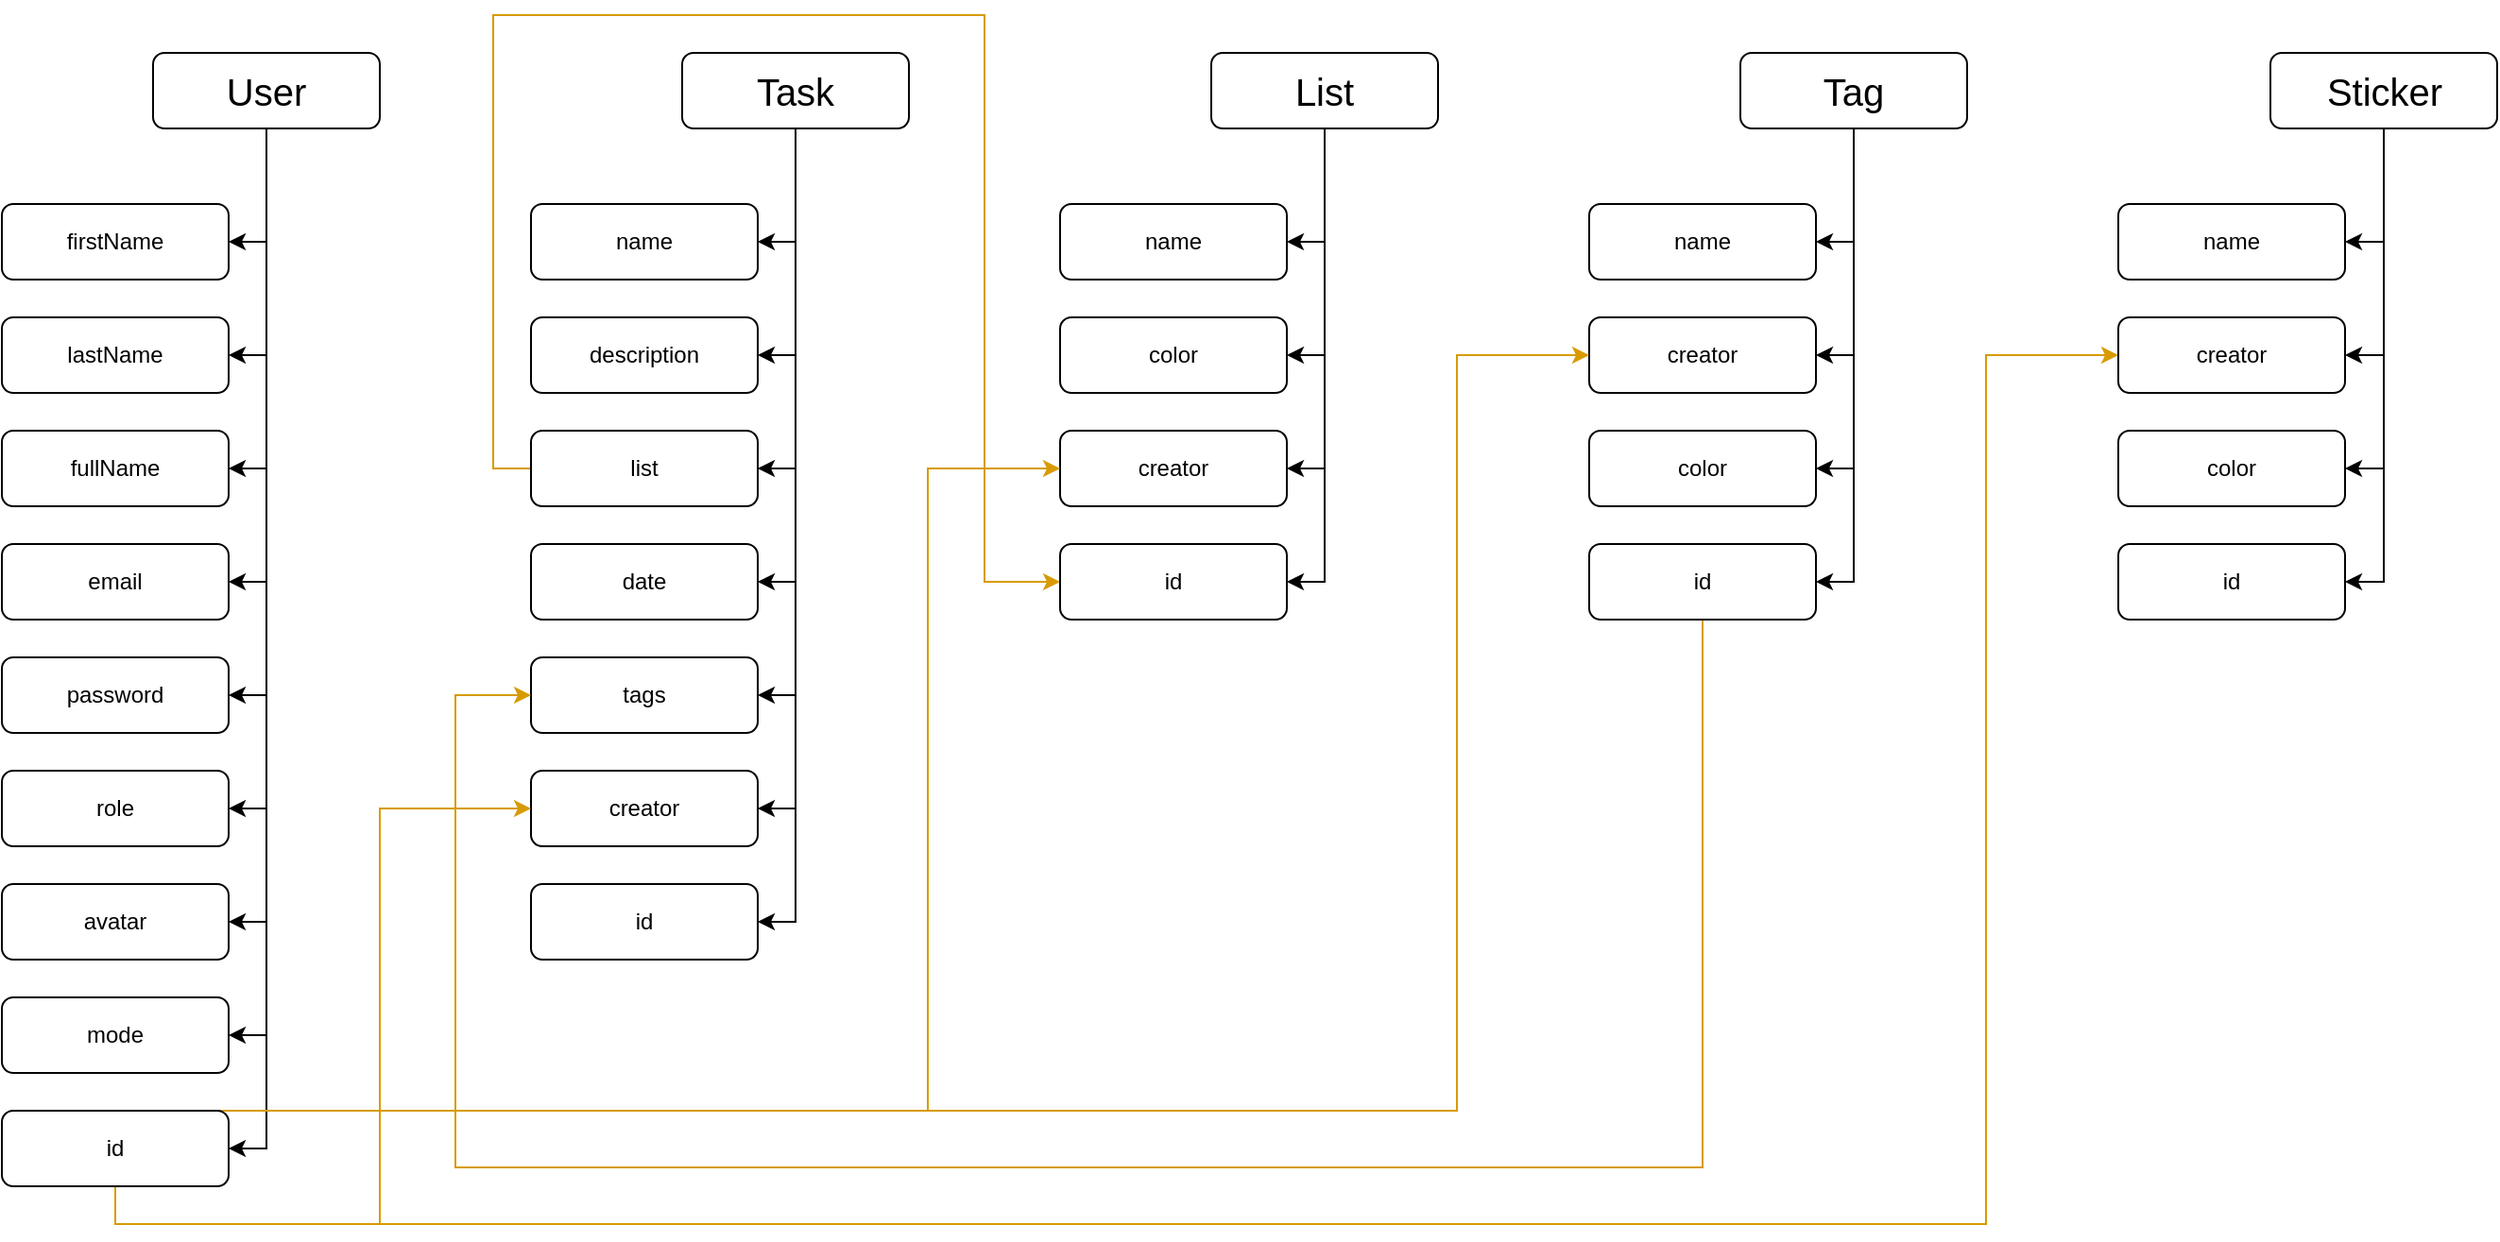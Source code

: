 <mxfile version="20.8.15" type="github">
  <diagram name="Сторінка-1" id="yX-WcIPcAPhyFYOsHAnq">
    <mxGraphModel dx="1050" dy="581" grid="1" gridSize="10" guides="1" tooltips="1" connect="1" arrows="1" fold="1" page="1" pageScale="1" pageWidth="827" pageHeight="1169" math="0" shadow="0">
      <root>
        <mxCell id="0" />
        <mxCell id="1" parent="0" />
        <mxCell id="bPqwzp7ZnL270aNOrmGc-12" style="edgeStyle=orthogonalEdgeStyle;rounded=0;orthogonalLoop=1;jettySize=auto;html=1;exitX=0.5;exitY=1;exitDx=0;exitDy=0;entryX=1;entryY=0.5;entryDx=0;entryDy=0;fontSize=12;" parent="1" source="bPqwzp7ZnL270aNOrmGc-2" target="bPqwzp7ZnL270aNOrmGc-3" edge="1">
          <mxGeometry relative="1" as="geometry" />
        </mxCell>
        <mxCell id="bPqwzp7ZnL270aNOrmGc-13" style="edgeStyle=orthogonalEdgeStyle;rounded=0;orthogonalLoop=1;jettySize=auto;html=1;exitX=0.5;exitY=1;exitDx=0;exitDy=0;entryX=1;entryY=0.5;entryDx=0;entryDy=0;fontSize=12;" parent="1" source="bPqwzp7ZnL270aNOrmGc-2" target="bPqwzp7ZnL270aNOrmGc-4" edge="1">
          <mxGeometry relative="1" as="geometry" />
        </mxCell>
        <mxCell id="bPqwzp7ZnL270aNOrmGc-14" style="edgeStyle=orthogonalEdgeStyle;rounded=0;orthogonalLoop=1;jettySize=auto;html=1;exitX=0.5;exitY=1;exitDx=0;exitDy=0;entryX=1;entryY=0.5;entryDx=0;entryDy=0;fontSize=12;" parent="1" source="bPqwzp7ZnL270aNOrmGc-2" target="bPqwzp7ZnL270aNOrmGc-5" edge="1">
          <mxGeometry relative="1" as="geometry" />
        </mxCell>
        <mxCell id="bPqwzp7ZnL270aNOrmGc-15" style="edgeStyle=orthogonalEdgeStyle;rounded=0;orthogonalLoop=1;jettySize=auto;html=1;exitX=0.5;exitY=1;exitDx=0;exitDy=0;entryX=1;entryY=0.5;entryDx=0;entryDy=0;fontSize=12;" parent="1" source="bPqwzp7ZnL270aNOrmGc-2" target="bPqwzp7ZnL270aNOrmGc-6" edge="1">
          <mxGeometry relative="1" as="geometry" />
        </mxCell>
        <mxCell id="bPqwzp7ZnL270aNOrmGc-16" style="edgeStyle=orthogonalEdgeStyle;rounded=0;orthogonalLoop=1;jettySize=auto;html=1;exitX=0.5;exitY=1;exitDx=0;exitDy=0;entryX=1;entryY=0.5;entryDx=0;entryDy=0;fontSize=12;" parent="1" source="bPqwzp7ZnL270aNOrmGc-2" target="bPqwzp7ZnL270aNOrmGc-7" edge="1">
          <mxGeometry relative="1" as="geometry" />
        </mxCell>
        <mxCell id="bPqwzp7ZnL270aNOrmGc-17" style="edgeStyle=orthogonalEdgeStyle;rounded=0;orthogonalLoop=1;jettySize=auto;html=1;exitX=0.5;exitY=1;exitDx=0;exitDy=0;entryX=1;entryY=0.5;entryDx=0;entryDy=0;fontSize=12;" parent="1" source="bPqwzp7ZnL270aNOrmGc-2" target="bPqwzp7ZnL270aNOrmGc-8" edge="1">
          <mxGeometry relative="1" as="geometry" />
        </mxCell>
        <mxCell id="bPqwzp7ZnL270aNOrmGc-18" style="edgeStyle=orthogonalEdgeStyle;rounded=0;orthogonalLoop=1;jettySize=auto;html=1;exitX=0.5;exitY=1;exitDx=0;exitDy=0;entryX=1;entryY=0.5;entryDx=0;entryDy=0;fontSize=12;" parent="1" source="bPqwzp7ZnL270aNOrmGc-2" target="bPqwzp7ZnL270aNOrmGc-9" edge="1">
          <mxGeometry relative="1" as="geometry" />
        </mxCell>
        <mxCell id="bPqwzp7ZnL270aNOrmGc-50" style="edgeStyle=orthogonalEdgeStyle;rounded=0;orthogonalLoop=1;jettySize=auto;html=1;exitX=0.5;exitY=1;exitDx=0;exitDy=0;entryX=1;entryY=0.5;entryDx=0;entryDy=0;fontSize=13;" parent="1" source="bPqwzp7ZnL270aNOrmGc-2" target="bPqwzp7ZnL270aNOrmGc-46" edge="1">
          <mxGeometry relative="1" as="geometry" />
        </mxCell>
        <mxCell id="bPqwzp7ZnL270aNOrmGc-61" style="edgeStyle=orthogonalEdgeStyle;rounded=0;orthogonalLoop=1;jettySize=auto;html=1;exitX=0.5;exitY=1;exitDx=0;exitDy=0;entryX=1;entryY=0.5;entryDx=0;entryDy=0;fontSize=13;" parent="1" source="bPqwzp7ZnL270aNOrmGc-2" target="bPqwzp7ZnL270aNOrmGc-60" edge="1">
          <mxGeometry relative="1" as="geometry" />
        </mxCell>
        <mxCell id="bPqwzp7ZnL270aNOrmGc-2" value="&lt;font style=&quot;font-size: 20px;&quot;&gt;User&lt;/font&gt;" style="rounded=1;whiteSpace=wrap;html=1;" parent="1" vertex="1">
          <mxGeometry x="120" y="80" width="120" height="40" as="geometry" />
        </mxCell>
        <mxCell id="bPqwzp7ZnL270aNOrmGc-3" value="&lt;font style=&quot;font-size: 12px;&quot;&gt;firstName&lt;/font&gt;" style="rounded=1;whiteSpace=wrap;html=1;" parent="1" vertex="1">
          <mxGeometry x="40" y="160" width="120" height="40" as="geometry" />
        </mxCell>
        <mxCell id="bPqwzp7ZnL270aNOrmGc-4" value="&lt;font style=&quot;font-size: 12px;&quot;&gt;lastName&lt;/font&gt;" style="rounded=1;whiteSpace=wrap;html=1;" parent="1" vertex="1">
          <mxGeometry x="40" y="220" width="120" height="40" as="geometry" />
        </mxCell>
        <mxCell id="bPqwzp7ZnL270aNOrmGc-5" value="&lt;font style=&quot;font-size: 12px;&quot;&gt;fullName&lt;/font&gt;" style="rounded=1;whiteSpace=wrap;html=1;" parent="1" vertex="1">
          <mxGeometry x="40" y="280" width="120" height="40" as="geometry" />
        </mxCell>
        <mxCell id="bPqwzp7ZnL270aNOrmGc-6" value="&lt;font style=&quot;font-size: 12px;&quot;&gt;email&lt;/font&gt;" style="rounded=1;whiteSpace=wrap;html=1;" parent="1" vertex="1">
          <mxGeometry x="40" y="340" width="120" height="40" as="geometry" />
        </mxCell>
        <mxCell id="bPqwzp7ZnL270aNOrmGc-7" value="&lt;font style=&quot;font-size: 12px;&quot;&gt;password&lt;/font&gt;" style="rounded=1;whiteSpace=wrap;html=1;" parent="1" vertex="1">
          <mxGeometry x="40" y="400" width="120" height="40" as="geometry" />
        </mxCell>
        <mxCell id="bPqwzp7ZnL270aNOrmGc-8" value="&lt;font style=&quot;font-size: 12px;&quot;&gt;role&lt;/font&gt;" style="rounded=1;whiteSpace=wrap;html=1;" parent="1" vertex="1">
          <mxGeometry x="40" y="460" width="120" height="40" as="geometry" />
        </mxCell>
        <mxCell id="bPqwzp7ZnL270aNOrmGc-9" value="&lt;font style=&quot;font-size: 12px;&quot;&gt;avatar&lt;/font&gt;" style="rounded=1;whiteSpace=wrap;html=1;" parent="1" vertex="1">
          <mxGeometry x="40" y="520" width="120" height="40" as="geometry" />
        </mxCell>
        <mxCell id="bPqwzp7ZnL270aNOrmGc-25" style="edgeStyle=orthogonalEdgeStyle;rounded=0;orthogonalLoop=1;jettySize=auto;html=1;exitX=0.5;exitY=1;exitDx=0;exitDy=0;entryX=1;entryY=0.5;entryDx=0;entryDy=0;fontSize=13;" parent="1" source="bPqwzp7ZnL270aNOrmGc-19" target="bPqwzp7ZnL270aNOrmGc-20" edge="1">
          <mxGeometry relative="1" as="geometry" />
        </mxCell>
        <mxCell id="bPqwzp7ZnL270aNOrmGc-26" style="edgeStyle=orthogonalEdgeStyle;rounded=0;orthogonalLoop=1;jettySize=auto;html=1;exitX=0.5;exitY=1;exitDx=0;exitDy=0;entryX=1;entryY=0.5;entryDx=0;entryDy=0;fontSize=13;" parent="1" source="bPqwzp7ZnL270aNOrmGc-19" target="bPqwzp7ZnL270aNOrmGc-21" edge="1">
          <mxGeometry relative="1" as="geometry" />
        </mxCell>
        <mxCell id="bPqwzp7ZnL270aNOrmGc-27" style="edgeStyle=orthogonalEdgeStyle;rounded=0;orthogonalLoop=1;jettySize=auto;html=1;exitX=0.5;exitY=1;exitDx=0;exitDy=0;entryX=1;entryY=0.5;entryDx=0;entryDy=0;fontSize=13;" parent="1" source="bPqwzp7ZnL270aNOrmGc-19" target="bPqwzp7ZnL270aNOrmGc-22" edge="1">
          <mxGeometry relative="1" as="geometry" />
        </mxCell>
        <mxCell id="bPqwzp7ZnL270aNOrmGc-28" style="edgeStyle=orthogonalEdgeStyle;rounded=0;orthogonalLoop=1;jettySize=auto;html=1;exitX=0.5;exitY=1;exitDx=0;exitDy=0;entryX=1;entryY=0.5;entryDx=0;entryDy=0;fontSize=13;" parent="1" source="bPqwzp7ZnL270aNOrmGc-19" target="bPqwzp7ZnL270aNOrmGc-23" edge="1">
          <mxGeometry relative="1" as="geometry" />
        </mxCell>
        <mxCell id="bPqwzp7ZnL270aNOrmGc-29" style="edgeStyle=orthogonalEdgeStyle;rounded=0;orthogonalLoop=1;jettySize=auto;html=1;exitX=0.5;exitY=1;exitDx=0;exitDy=0;entryX=1;entryY=0.5;entryDx=0;entryDy=0;fontSize=13;" parent="1" source="bPqwzp7ZnL270aNOrmGc-19" target="bPqwzp7ZnL270aNOrmGc-24" edge="1">
          <mxGeometry relative="1" as="geometry" />
        </mxCell>
        <mxCell id="bPqwzp7ZnL270aNOrmGc-39" style="edgeStyle=orthogonalEdgeStyle;rounded=0;orthogonalLoop=1;jettySize=auto;html=1;exitX=0.5;exitY=1;exitDx=0;exitDy=0;entryX=1;entryY=0.5;entryDx=0;entryDy=0;fontSize=13;" parent="1" source="bPqwzp7ZnL270aNOrmGc-19" target="bPqwzp7ZnL270aNOrmGc-38" edge="1">
          <mxGeometry relative="1" as="geometry" />
        </mxCell>
        <mxCell id="bPqwzp7ZnL270aNOrmGc-51" style="edgeStyle=orthogonalEdgeStyle;rounded=0;orthogonalLoop=1;jettySize=auto;html=1;exitX=0.5;exitY=1;exitDx=0;exitDy=0;entryX=1;entryY=0.5;entryDx=0;entryDy=0;fontSize=13;" parent="1" source="bPqwzp7ZnL270aNOrmGc-19" target="bPqwzp7ZnL270aNOrmGc-47" edge="1">
          <mxGeometry relative="1" as="geometry" />
        </mxCell>
        <mxCell id="bPqwzp7ZnL270aNOrmGc-19" value="&lt;span style=&quot;font-size: 20px;&quot;&gt;Task&lt;/span&gt;" style="rounded=1;whiteSpace=wrap;html=1;" parent="1" vertex="1">
          <mxGeometry x="400" y="80" width="120" height="40" as="geometry" />
        </mxCell>
        <mxCell id="bPqwzp7ZnL270aNOrmGc-20" value="&lt;font style=&quot;font-size: 12px;&quot;&gt;name&lt;/font&gt;" style="rounded=1;whiteSpace=wrap;html=1;" parent="1" vertex="1">
          <mxGeometry x="320" y="160" width="120" height="40" as="geometry" />
        </mxCell>
        <mxCell id="bPqwzp7ZnL270aNOrmGc-21" value="&lt;font style=&quot;font-size: 12px;&quot;&gt;description&lt;/font&gt;" style="rounded=1;whiteSpace=wrap;html=1;" parent="1" vertex="1">
          <mxGeometry x="320" y="220" width="120" height="40" as="geometry" />
        </mxCell>
        <mxCell id="bPqwzp7ZnL270aNOrmGc-58" style="edgeStyle=orthogonalEdgeStyle;rounded=0;orthogonalLoop=1;jettySize=auto;html=1;exitX=0;exitY=0.5;exitDx=0;exitDy=0;entryX=0;entryY=0.5;entryDx=0;entryDy=0;fontSize=13;fillColor=#ffe6cc;strokeColor=#d79b00;" parent="1" source="bPqwzp7ZnL270aNOrmGc-22" target="bPqwzp7ZnL270aNOrmGc-48" edge="1">
          <mxGeometry relative="1" as="geometry">
            <Array as="points">
              <mxPoint x="300" y="300" />
              <mxPoint x="300" y="60" />
              <mxPoint x="560" y="60" />
              <mxPoint x="560" y="360" />
            </Array>
          </mxGeometry>
        </mxCell>
        <mxCell id="bPqwzp7ZnL270aNOrmGc-22" value="&lt;font style=&quot;font-size: 12px;&quot;&gt;list&lt;/font&gt;" style="rounded=1;whiteSpace=wrap;html=1;" parent="1" vertex="1">
          <mxGeometry x="320" y="280" width="120" height="40" as="geometry" />
        </mxCell>
        <mxCell id="bPqwzp7ZnL270aNOrmGc-23" value="&lt;font style=&quot;font-size: 12px;&quot;&gt;date&lt;/font&gt;" style="rounded=1;whiteSpace=wrap;html=1;" parent="1" vertex="1">
          <mxGeometry x="320" y="340" width="120" height="40" as="geometry" />
        </mxCell>
        <mxCell id="bPqwzp7ZnL270aNOrmGc-24" value="&lt;font style=&quot;font-size: 12px;&quot;&gt;tags&lt;/font&gt;" style="rounded=1;whiteSpace=wrap;html=1;" parent="1" vertex="1">
          <mxGeometry x="320" y="400" width="120" height="40" as="geometry" />
        </mxCell>
        <mxCell id="bPqwzp7ZnL270aNOrmGc-33" style="edgeStyle=orthogonalEdgeStyle;rounded=0;orthogonalLoop=1;jettySize=auto;html=1;exitX=0.5;exitY=1;exitDx=0;exitDy=0;entryX=1;entryY=0.5;entryDx=0;entryDy=0;fontSize=13;" parent="1" source="bPqwzp7ZnL270aNOrmGc-30" target="bPqwzp7ZnL270aNOrmGc-31" edge="1">
          <mxGeometry relative="1" as="geometry" />
        </mxCell>
        <mxCell id="bPqwzp7ZnL270aNOrmGc-34" style="edgeStyle=orthogonalEdgeStyle;rounded=0;orthogonalLoop=1;jettySize=auto;html=1;exitX=0.5;exitY=1;exitDx=0;exitDy=0;entryX=1;entryY=0.5;entryDx=0;entryDy=0;fontSize=13;" parent="1" source="bPqwzp7ZnL270aNOrmGc-30" target="bPqwzp7ZnL270aNOrmGc-32" edge="1">
          <mxGeometry relative="1" as="geometry" />
        </mxCell>
        <mxCell id="bPqwzp7ZnL270aNOrmGc-52" style="edgeStyle=orthogonalEdgeStyle;rounded=0;orthogonalLoop=1;jettySize=auto;html=1;exitX=0.5;exitY=1;exitDx=0;exitDy=0;entryX=1;entryY=0.5;entryDx=0;entryDy=0;fontSize=13;" parent="1" source="bPqwzp7ZnL270aNOrmGc-30" target="bPqwzp7ZnL270aNOrmGc-40" edge="1">
          <mxGeometry relative="1" as="geometry" />
        </mxCell>
        <mxCell id="bPqwzp7ZnL270aNOrmGc-53" style="edgeStyle=orthogonalEdgeStyle;rounded=0;orthogonalLoop=1;jettySize=auto;html=1;exitX=0.5;exitY=1;exitDx=0;exitDy=0;entryX=1;entryY=0.5;entryDx=0;entryDy=0;fontSize=13;" parent="1" source="bPqwzp7ZnL270aNOrmGc-30" target="bPqwzp7ZnL270aNOrmGc-48" edge="1">
          <mxGeometry relative="1" as="geometry" />
        </mxCell>
        <mxCell id="bPqwzp7ZnL270aNOrmGc-30" value="&lt;span style=&quot;font-size: 20px;&quot;&gt;List&lt;/span&gt;" style="rounded=1;whiteSpace=wrap;html=1;" parent="1" vertex="1">
          <mxGeometry x="680" y="80" width="120" height="40" as="geometry" />
        </mxCell>
        <mxCell id="bPqwzp7ZnL270aNOrmGc-31" value="&lt;font style=&quot;font-size: 12px;&quot;&gt;name&lt;/font&gt;" style="rounded=1;whiteSpace=wrap;html=1;" parent="1" vertex="1">
          <mxGeometry x="600" y="160" width="120" height="40" as="geometry" />
        </mxCell>
        <mxCell id="bPqwzp7ZnL270aNOrmGc-32" value="&lt;font style=&quot;font-size: 12px;&quot;&gt;color&lt;/font&gt;" style="rounded=1;whiteSpace=wrap;html=1;" parent="1" vertex="1">
          <mxGeometry x="600" y="220" width="120" height="40" as="geometry" />
        </mxCell>
        <mxCell id="bPqwzp7ZnL270aNOrmGc-41" style="edgeStyle=orthogonalEdgeStyle;rounded=0;orthogonalLoop=1;jettySize=auto;html=1;exitX=0.5;exitY=1;exitDx=0;exitDy=0;entryX=1;entryY=0.5;entryDx=0;entryDy=0;fontSize=13;" parent="1" source="bPqwzp7ZnL270aNOrmGc-35" target="bPqwzp7ZnL270aNOrmGc-36" edge="1">
          <mxGeometry relative="1" as="geometry" />
        </mxCell>
        <mxCell id="bPqwzp7ZnL270aNOrmGc-42" style="edgeStyle=orthogonalEdgeStyle;rounded=0;orthogonalLoop=1;jettySize=auto;html=1;exitX=0.5;exitY=1;exitDx=0;exitDy=0;entryX=1;entryY=0.5;entryDx=0;entryDy=0;fontSize=13;" parent="1" source="bPqwzp7ZnL270aNOrmGc-35" target="bPqwzp7ZnL270aNOrmGc-37" edge="1">
          <mxGeometry relative="1" as="geometry" />
        </mxCell>
        <mxCell id="bPqwzp7ZnL270aNOrmGc-44" style="edgeStyle=orthogonalEdgeStyle;rounded=0;orthogonalLoop=1;jettySize=auto;html=1;exitX=0.5;exitY=1;exitDx=0;exitDy=0;entryX=1;entryY=0.5;entryDx=0;entryDy=0;fontSize=13;" parent="1" source="bPqwzp7ZnL270aNOrmGc-35" target="bPqwzp7ZnL270aNOrmGc-43" edge="1">
          <mxGeometry relative="1" as="geometry" />
        </mxCell>
        <mxCell id="bPqwzp7ZnL270aNOrmGc-54" style="edgeStyle=orthogonalEdgeStyle;rounded=0;orthogonalLoop=1;jettySize=auto;html=1;exitX=0.5;exitY=1;exitDx=0;exitDy=0;entryX=1;entryY=0.5;entryDx=0;entryDy=0;fontSize=13;" parent="1" source="bPqwzp7ZnL270aNOrmGc-35" target="bPqwzp7ZnL270aNOrmGc-49" edge="1">
          <mxGeometry relative="1" as="geometry" />
        </mxCell>
        <mxCell id="bPqwzp7ZnL270aNOrmGc-35" value="&lt;span style=&quot;font-size: 20px;&quot;&gt;Tag&lt;/span&gt;" style="rounded=1;whiteSpace=wrap;html=1;" parent="1" vertex="1">
          <mxGeometry x="960" y="80" width="120" height="40" as="geometry" />
        </mxCell>
        <mxCell id="bPqwzp7ZnL270aNOrmGc-36" value="&lt;font style=&quot;font-size: 12px;&quot;&gt;name&lt;/font&gt;" style="rounded=1;whiteSpace=wrap;html=1;" parent="1" vertex="1">
          <mxGeometry x="880" y="160" width="120" height="40" as="geometry" />
        </mxCell>
        <mxCell id="bPqwzp7ZnL270aNOrmGc-37" value="&lt;font style=&quot;font-size: 12px;&quot;&gt;creator&lt;/font&gt;" style="rounded=1;whiteSpace=wrap;html=1;" parent="1" vertex="1">
          <mxGeometry x="880" y="220" width="120" height="40" as="geometry" />
        </mxCell>
        <mxCell id="bPqwzp7ZnL270aNOrmGc-38" value="&lt;font style=&quot;font-size: 12px;&quot;&gt;creator&lt;/font&gt;" style="rounded=1;whiteSpace=wrap;html=1;" parent="1" vertex="1">
          <mxGeometry x="320" y="460" width="120" height="40" as="geometry" />
        </mxCell>
        <mxCell id="bPqwzp7ZnL270aNOrmGc-40" value="&lt;font style=&quot;font-size: 12px;&quot;&gt;creator&lt;/font&gt;" style="rounded=1;whiteSpace=wrap;html=1;" parent="1" vertex="1">
          <mxGeometry x="600" y="280" width="120" height="40" as="geometry" />
        </mxCell>
        <mxCell id="bPqwzp7ZnL270aNOrmGc-43" value="&lt;font style=&quot;font-size: 12px;&quot;&gt;color&lt;/font&gt;" style="rounded=1;whiteSpace=wrap;html=1;" parent="1" vertex="1">
          <mxGeometry x="880" y="280" width="120" height="40" as="geometry" />
        </mxCell>
        <mxCell id="bPqwzp7ZnL270aNOrmGc-55" style="edgeStyle=orthogonalEdgeStyle;rounded=0;orthogonalLoop=1;jettySize=auto;html=1;exitX=0.5;exitY=1;exitDx=0;exitDy=0;entryX=0;entryY=0.5;entryDx=0;entryDy=0;fontSize=13;fillColor=#ffe6cc;strokeColor=#d79b00;" parent="1" source="bPqwzp7ZnL270aNOrmGc-46" target="bPqwzp7ZnL270aNOrmGc-38" edge="1">
          <mxGeometry relative="1" as="geometry" />
        </mxCell>
        <mxCell id="bPqwzp7ZnL270aNOrmGc-56" style="edgeStyle=orthogonalEdgeStyle;rounded=0;orthogonalLoop=1;jettySize=auto;html=1;exitX=0.5;exitY=1;exitDx=0;exitDy=0;fontSize=13;entryX=0;entryY=0.5;entryDx=0;entryDy=0;fillColor=#ffe6cc;strokeColor=#d79b00;" parent="1" source="bPqwzp7ZnL270aNOrmGc-46" target="bPqwzp7ZnL270aNOrmGc-40" edge="1">
          <mxGeometry relative="1" as="geometry">
            <mxPoint x="540" y="300" as="targetPoint" />
            <Array as="points">
              <mxPoint x="100" y="640" />
              <mxPoint x="530" y="640" />
              <mxPoint x="530" y="300" />
            </Array>
          </mxGeometry>
        </mxCell>
        <mxCell id="bPqwzp7ZnL270aNOrmGc-57" style="edgeStyle=orthogonalEdgeStyle;rounded=0;orthogonalLoop=1;jettySize=auto;html=1;exitX=0.5;exitY=1;exitDx=0;exitDy=0;entryX=0;entryY=0.5;entryDx=0;entryDy=0;fontSize=13;fillColor=#ffe6cc;strokeColor=#d79b00;" parent="1" source="bPqwzp7ZnL270aNOrmGc-46" target="bPqwzp7ZnL270aNOrmGc-37" edge="1">
          <mxGeometry relative="1" as="geometry">
            <Array as="points">
              <mxPoint x="100" y="640" />
              <mxPoint x="810" y="640" />
              <mxPoint x="810" y="240" />
            </Array>
          </mxGeometry>
        </mxCell>
        <mxCell id="bPqwzp7ZnL270aNOrmGc-71" style="edgeStyle=orthogonalEdgeStyle;rounded=0;orthogonalLoop=1;jettySize=auto;html=1;exitX=0.5;exitY=1;exitDx=0;exitDy=0;entryX=0;entryY=0.5;entryDx=0;entryDy=0;fontSize=13;fillColor=#ffe6cc;strokeColor=#d79b00;" parent="1" source="bPqwzp7ZnL270aNOrmGc-46" target="bPqwzp7ZnL270aNOrmGc-64" edge="1">
          <mxGeometry relative="1" as="geometry">
            <Array as="points">
              <mxPoint x="100" y="700" />
              <mxPoint x="1090" y="700" />
              <mxPoint x="1090" y="240" />
            </Array>
          </mxGeometry>
        </mxCell>
        <mxCell id="bPqwzp7ZnL270aNOrmGc-46" value="&lt;font style=&quot;font-size: 12px;&quot;&gt;id&lt;/font&gt;" style="rounded=1;whiteSpace=wrap;html=1;" parent="1" vertex="1">
          <mxGeometry x="40" y="640" width="120" height="40" as="geometry" />
        </mxCell>
        <mxCell id="bPqwzp7ZnL270aNOrmGc-47" value="&lt;font style=&quot;font-size: 12px;&quot;&gt;id&lt;/font&gt;" style="rounded=1;whiteSpace=wrap;html=1;" parent="1" vertex="1">
          <mxGeometry x="320" y="520" width="120" height="40" as="geometry" />
        </mxCell>
        <mxCell id="bPqwzp7ZnL270aNOrmGc-48" value="&lt;font style=&quot;font-size: 12px;&quot;&gt;id&lt;/font&gt;" style="rounded=1;whiteSpace=wrap;html=1;" parent="1" vertex="1">
          <mxGeometry x="600" y="340" width="120" height="40" as="geometry" />
        </mxCell>
        <mxCell id="bPqwzp7ZnL270aNOrmGc-59" style="edgeStyle=orthogonalEdgeStyle;rounded=0;orthogonalLoop=1;jettySize=auto;html=1;exitX=0.5;exitY=1;exitDx=0;exitDy=0;entryX=0;entryY=0.5;entryDx=0;entryDy=0;fontSize=13;fillColor=#ffe6cc;strokeColor=#d79b00;" parent="1" source="bPqwzp7ZnL270aNOrmGc-49" target="bPqwzp7ZnL270aNOrmGc-24" edge="1">
          <mxGeometry relative="1" as="geometry">
            <Array as="points">
              <mxPoint x="940" y="670" />
              <mxPoint x="280" y="670" />
              <mxPoint x="280" y="420" />
            </Array>
          </mxGeometry>
        </mxCell>
        <mxCell id="bPqwzp7ZnL270aNOrmGc-49" value="&lt;font style=&quot;font-size: 12px;&quot;&gt;id&lt;/font&gt;" style="rounded=1;whiteSpace=wrap;html=1;" parent="1" vertex="1">
          <mxGeometry x="880" y="340" width="120" height="40" as="geometry" />
        </mxCell>
        <mxCell id="bPqwzp7ZnL270aNOrmGc-60" value="&lt;font style=&quot;font-size: 12px;&quot;&gt;mode&lt;/font&gt;" style="rounded=1;whiteSpace=wrap;html=1;" parent="1" vertex="1">
          <mxGeometry x="40" y="580" width="120" height="40" as="geometry" />
        </mxCell>
        <mxCell id="bPqwzp7ZnL270aNOrmGc-67" style="edgeStyle=orthogonalEdgeStyle;rounded=0;orthogonalLoop=1;jettySize=auto;html=1;exitX=0.5;exitY=1;exitDx=0;exitDy=0;entryX=1;entryY=0.5;entryDx=0;entryDy=0;fontSize=13;" parent="1" source="bPqwzp7ZnL270aNOrmGc-62" target="bPqwzp7ZnL270aNOrmGc-63" edge="1">
          <mxGeometry relative="1" as="geometry" />
        </mxCell>
        <mxCell id="bPqwzp7ZnL270aNOrmGc-68" style="edgeStyle=orthogonalEdgeStyle;rounded=0;orthogonalLoop=1;jettySize=auto;html=1;exitX=0.5;exitY=1;exitDx=0;exitDy=0;entryX=1;entryY=0.5;entryDx=0;entryDy=0;fontSize=13;" parent="1" source="bPqwzp7ZnL270aNOrmGc-62" target="bPqwzp7ZnL270aNOrmGc-64" edge="1">
          <mxGeometry relative="1" as="geometry" />
        </mxCell>
        <mxCell id="bPqwzp7ZnL270aNOrmGc-69" style="edgeStyle=orthogonalEdgeStyle;rounded=0;orthogonalLoop=1;jettySize=auto;html=1;exitX=0.5;exitY=1;exitDx=0;exitDy=0;entryX=1;entryY=0.5;entryDx=0;entryDy=0;fontSize=13;" parent="1" source="bPqwzp7ZnL270aNOrmGc-62" target="bPqwzp7ZnL270aNOrmGc-65" edge="1">
          <mxGeometry relative="1" as="geometry" />
        </mxCell>
        <mxCell id="bPqwzp7ZnL270aNOrmGc-70" style="edgeStyle=orthogonalEdgeStyle;rounded=0;orthogonalLoop=1;jettySize=auto;html=1;exitX=0.5;exitY=1;exitDx=0;exitDy=0;entryX=1;entryY=0.5;entryDx=0;entryDy=0;fontSize=13;" parent="1" source="bPqwzp7ZnL270aNOrmGc-62" target="bPqwzp7ZnL270aNOrmGc-66" edge="1">
          <mxGeometry relative="1" as="geometry" />
        </mxCell>
        <mxCell id="bPqwzp7ZnL270aNOrmGc-62" value="&lt;span style=&quot;font-size: 20px;&quot;&gt;Sticker&lt;/span&gt;" style="rounded=1;whiteSpace=wrap;html=1;" parent="1" vertex="1">
          <mxGeometry x="1240.5" y="80" width="120" height="40" as="geometry" />
        </mxCell>
        <mxCell id="bPqwzp7ZnL270aNOrmGc-63" value="&lt;font style=&quot;font-size: 12px;&quot;&gt;name&lt;/font&gt;" style="rounded=1;whiteSpace=wrap;html=1;" parent="1" vertex="1">
          <mxGeometry x="1160" y="160" width="120" height="40" as="geometry" />
        </mxCell>
        <mxCell id="bPqwzp7ZnL270aNOrmGc-64" value="&lt;font style=&quot;font-size: 12px;&quot;&gt;creator&lt;/font&gt;" style="rounded=1;whiteSpace=wrap;html=1;" parent="1" vertex="1">
          <mxGeometry x="1160" y="220" width="120" height="40" as="geometry" />
        </mxCell>
        <mxCell id="bPqwzp7ZnL270aNOrmGc-65" value="&lt;font style=&quot;font-size: 12px;&quot;&gt;color&lt;/font&gt;" style="rounded=1;whiteSpace=wrap;html=1;" parent="1" vertex="1">
          <mxGeometry x="1160" y="280" width="120" height="40" as="geometry" />
        </mxCell>
        <mxCell id="bPqwzp7ZnL270aNOrmGc-66" value="&lt;font style=&quot;font-size: 12px;&quot;&gt;id&lt;/font&gt;" style="rounded=1;whiteSpace=wrap;html=1;" parent="1" vertex="1">
          <mxGeometry x="1160" y="340" width="120" height="40" as="geometry" />
        </mxCell>
      </root>
    </mxGraphModel>
  </diagram>
</mxfile>
